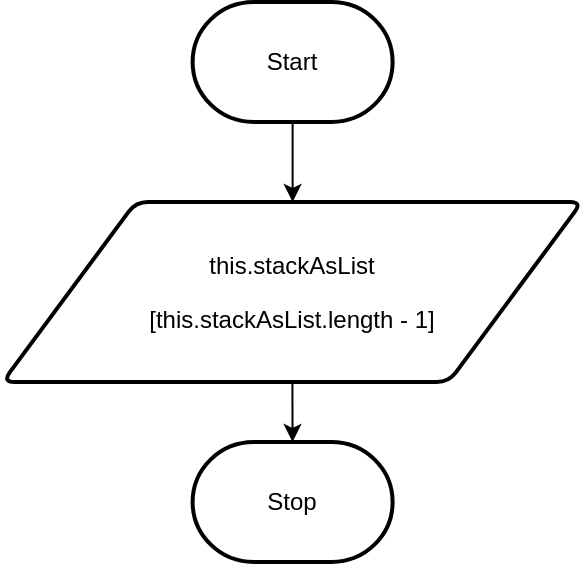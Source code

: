 <mxfile>
    <diagram id="ipOjTxB-imNlAi6mJRkB" name="Page-1">
        <mxGraphModel dx="1082" dy="1849" grid="1" gridSize="10" guides="1" tooltips="1" connect="1" arrows="1" fold="1" page="1" pageScale="1" pageWidth="850" pageHeight="1100" math="0" shadow="0">
            <root>
                <mxCell id="0"/>
                <mxCell id="1" parent="0"/>
                <mxCell id="2" value="" style="edgeStyle=none;html=1;" edge="1" parent="1" source="3">
                    <mxGeometry relative="1" as="geometry">
                        <mxPoint x="385.31" y="80" as="targetPoint"/>
                    </mxGeometry>
                </mxCell>
                <mxCell id="3" value="Start" style="strokeWidth=2;html=1;shape=mxgraph.flowchart.terminator;whiteSpace=wrap;" vertex="1" parent="1">
                    <mxGeometry x="335.31" y="-20" width="100" height="60" as="geometry"/>
                </mxCell>
                <mxCell id="4" value="Stop" style="strokeWidth=2;html=1;shape=mxgraph.flowchart.terminator;whiteSpace=wrap;" vertex="1" parent="1">
                    <mxGeometry x="335.31" y="200" width="100" height="60" as="geometry"/>
                </mxCell>
                <mxCell id="5" value="" style="edgeStyle=none;html=1;fontColor=#000000;" edge="1" parent="1" source="6" target="4">
                    <mxGeometry relative="1" as="geometry"/>
                </mxCell>
                <mxCell id="6" value="&lt;pre style=&quot;overflow-wrap: break-word&quot;&gt;&lt;font color=&quot;#000000&quot; face=&quot;Helvetica&quot;&gt;this.stackAsList&lt;/font&gt;&lt;/pre&gt;&lt;pre style=&quot;overflow-wrap: break-word&quot;&gt;&lt;font color=&quot;#000000&quot; face=&quot;Helvetica&quot;&gt;[this.stackAsList.length - 1]&lt;/font&gt;&lt;/pre&gt;" style="shape=parallelogram;html=1;strokeWidth=2;perimeter=parallelogramPerimeter;whiteSpace=wrap;rounded=1;arcSize=12;size=0.23;" vertex="1" parent="1">
                    <mxGeometry x="240.31" y="80" width="289.69" height="90" as="geometry"/>
                </mxCell>
            </root>
        </mxGraphModel>
    </diagram>
</mxfile>